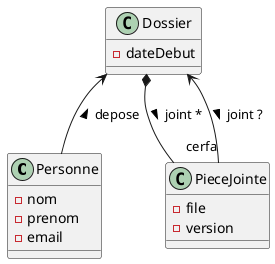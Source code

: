 @startuml RIEAU
class Personne {
    - nom
    - prenom
    - email
}
class Dossier {
    - dateDebut
}
class PieceJointe {
    - file
    - version
}
Dossier *-- PieceJointe: joint * >
Dossier <-- PieceJointe: joint ? > "cerfa"
Dossier <-- Personne: depose <
@enduml